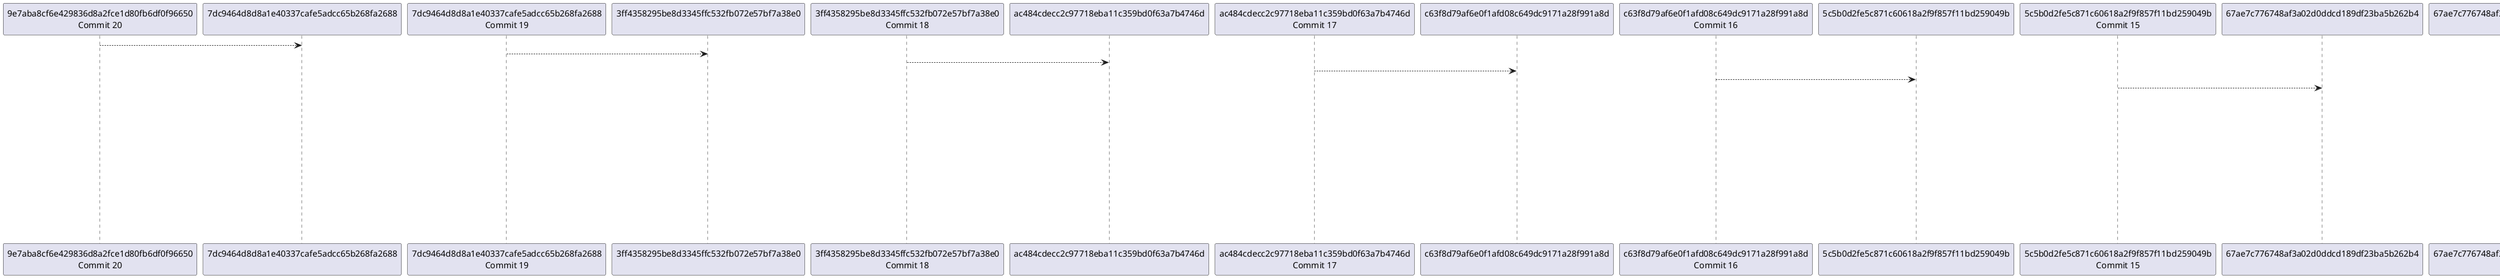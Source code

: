 @startuml
"9e7aba8cf6e429836d8a2fce1d80fb6df0f96650\nCommit 20" --> "7dc9464d8d8a1e40337cafe5adcc65b268fa2688\n"
"7dc9464d8d8a1e40337cafe5adcc65b268fa2688\nCommit 19" --> "3ff4358295be8d3345ffc532fb072e57bf7a38e0\n"
"3ff4358295be8d3345ffc532fb072e57bf7a38e0\nCommit 18" --> "ac484cdecc2c97718eba11c359bd0f63a7b4746d\n"
"ac484cdecc2c97718eba11c359bd0f63a7b4746d\nCommit 17" --> "c63f8d79af6e0f1afd08c649dc9171a28f991a8d\n"
"c63f8d79af6e0f1afd08c649dc9171a28f991a8d\nCommit 16" --> "5c5b0d2fe5c871c60618a2f9f857f11bd259049b\n"
"5c5b0d2fe5c871c60618a2f9f857f11bd259049b\nCommit 15" --> "67ae7c776748af3a02d0ddcd189df23ba5b262b4\n"
"67ae7c776748af3a02d0ddcd189df23ba5b262b4\nCommit 14" --> "4121a8643e7a9c51d9bd23a5184036ce0ce70f39\n"
"4121a8643e7a9c51d9bd23a5184036ce0ce70f39\nCommit 13" --> "e77422804f8452836884b3751eaa71057fd407d6\n"
"e77422804f8452836884b3751eaa71057fd407d6\nCommit 12" --> "cadb04c70a0f10b029a326553301dc1b96dae22c\n"
"cadb04c70a0f10b029a326553301dc1b96dae22c\nCommit 11" --> "50573c153732ab71656454e47b0c99f6067d5a34\n"
"50573c153732ab71656454e47b0c99f6067d5a34\nCommit 10" --> "78ae79a95b7a5fb2143f0e17cf281e1b6d181676\n"
"78ae79a95b7a5fb2143f0e17cf281e1b6d181676\nCommit 9" --> "ea0e5c6d67b1571d81305eb8bce3fc31a97270b1\n"
"ea0e5c6d67b1571d81305eb8bce3fc31a97270b1\nCommit 8" --> "6e58bd9c9047b79682e5af3da447cb38009b44b4\n"
"6e58bd9c9047b79682e5af3da447cb38009b44b4\nCommit 7" --> "b2511f85600e68511d2d86a05596eee46a449b65\n"
"b2511f85600e68511d2d86a05596eee46a449b65\nCommit 6" --> "405d5862ad06c9a6a4e39a0b320320cc3cd98057\n"
"405d5862ad06c9a6a4e39a0b320320cc3cd98057\nCommit 5" --> "eaa2e08b8995cc6ca76d854fca52f4c0cba5f839\n"
"eaa2e08b8995cc6ca76d854fca52f4c0cba5f839\nCommit 4" --> "eb57c71885aba52facc694fd30a7817d5a23c2df\n"
"eb57c71885aba52facc694fd30a7817d5a23c2df\nCommit 3" --> "47d32394f69645fb6e61db4740ec7f399ddbd3ba\n"
"47d32394f69645fb6e61db4740ec7f399ddbd3ba\nCommit 2" --> "aaaee08a066e5960782e44a70c5f25396eb96271\n"
"aaaee08a066e5960782e44a70c5f25396eb96271\nCommit 1" --> "a82f2ad06eb7e816154429e55cf0b3f03f9612c8\n"
"a82f2ad06eb7e816154429e55cf0b3f03f9612c8\nCommit $i" --> "9c49a00f40796707fdcb827bdbbe281502e99f0e\n"
"9c49a00f40796707fdcb827bdbbe281502e99f0e\nThird commit" --> "8fc7eb61881d0878aa090f942f9445691928ed7d\n"
"8fc7eb61881d0878aa090f942f9445691928ed7d\nSecond commit" --> "e742c741b877d70003f1356affe37bbcb3a94d68\n"
@enduml
